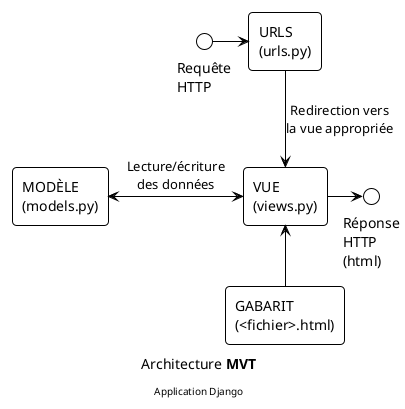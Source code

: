 @startuml
!theme plain
'skinparam defaultFontColor purple
skinparam roundCorner 8
rectangle "URLS\n(urls.py)" as U
circle "Requête\nHTTP" as RQ
circle "Réponse\nHTTP\n(html)" as RS
rectangle "MODÈLE\n(models.py)" as M
rectangle "VUE\n(views.py)" as V
rectangle "GABARIT\n(<fichier>.html)" as T
RQ -> U
U -d-> V : Redirection vers\nla vue appropriée
M <-> V : Lecture/écriture\ndes données
T -u-> V
V -> RS
caption Architecture **MVT**
footer "Application Django"
@enduml
